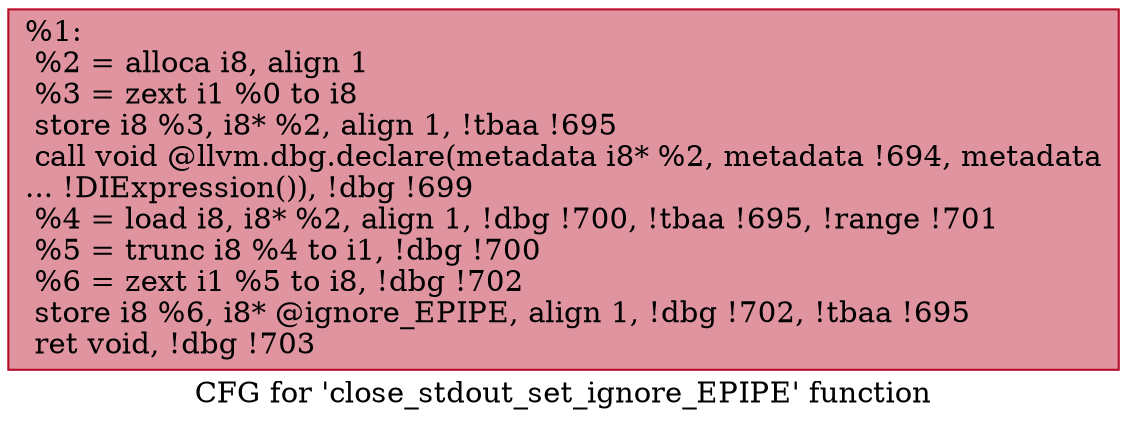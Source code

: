 digraph "CFG for 'close_stdout_set_ignore_EPIPE' function" {
	label="CFG for 'close_stdout_set_ignore_EPIPE' function";

	Node0x8d0fa0 [shape=record,color="#b70d28ff", style=filled, fillcolor="#b70d2870",label="{%1:\l  %2 = alloca i8, align 1\l  %3 = zext i1 %0 to i8\l  store i8 %3, i8* %2, align 1, !tbaa !695\l  call void @llvm.dbg.declare(metadata i8* %2, metadata !694, metadata\l... !DIExpression()), !dbg !699\l  %4 = load i8, i8* %2, align 1, !dbg !700, !tbaa !695, !range !701\l  %5 = trunc i8 %4 to i1, !dbg !700\l  %6 = zext i1 %5 to i8, !dbg !702\l  store i8 %6, i8* @ignore_EPIPE, align 1, !dbg !702, !tbaa !695\l  ret void, !dbg !703\l}"];
}
